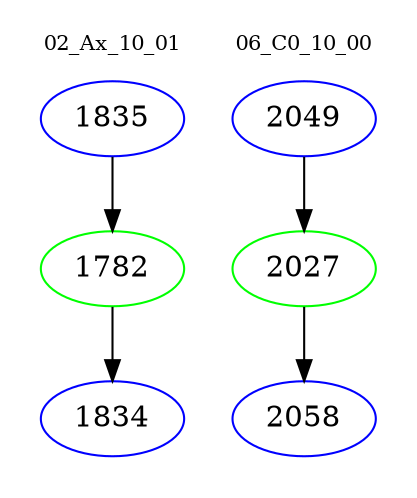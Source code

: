 digraph{
subgraph cluster_0 {
color = white
label = "02_Ax_10_01";
fontsize=10;
T0_1835 [label="1835", color="blue"]
T0_1835 -> T0_1782 [color="black"]
T0_1782 [label="1782", color="green"]
T0_1782 -> T0_1834 [color="black"]
T0_1834 [label="1834", color="blue"]
}
subgraph cluster_1 {
color = white
label = "06_C0_10_00";
fontsize=10;
T1_2049 [label="2049", color="blue"]
T1_2049 -> T1_2027 [color="black"]
T1_2027 [label="2027", color="green"]
T1_2027 -> T1_2058 [color="black"]
T1_2058 [label="2058", color="blue"]
}
}
